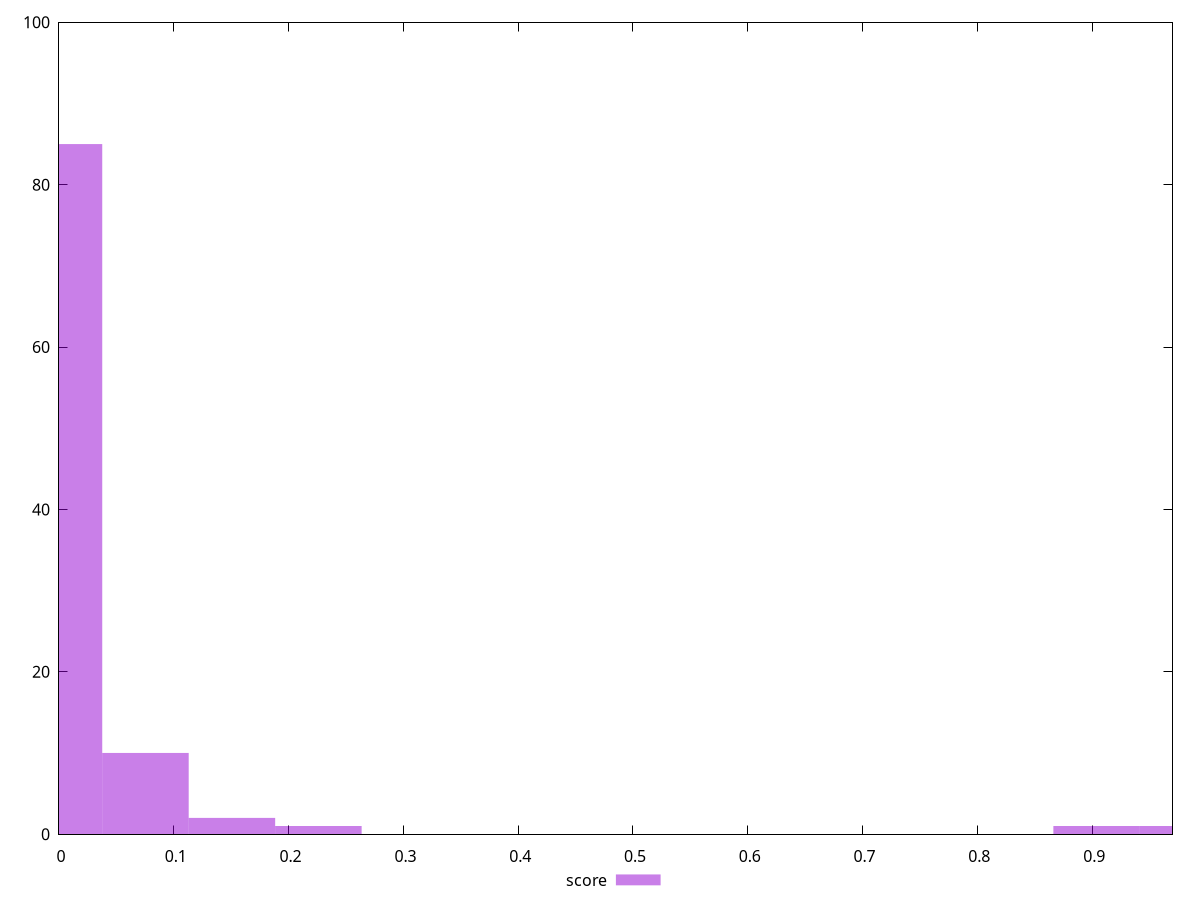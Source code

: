 reset

$score <<EOF
0.9792126795546494 1
0.9038886272812148 1
0 85
0.2259721568203037 1
0.07532405227343457 10
0.15064810454686914 2
EOF

set key outside below
set boxwidth 0.07532405227343457
set xrange [0:0.97]
set yrange [0:100]
set trange [0:100]
set style fill transparent solid 0.5 noborder
set terminal svg size 640, 490 enhanced background rgb 'white'
set output "report/report_00029_2021-02-24T13-36-40.390Z/estimated-input-latency/samples/astro/score/histogram.svg"

plot $score title "score" with boxes

reset
